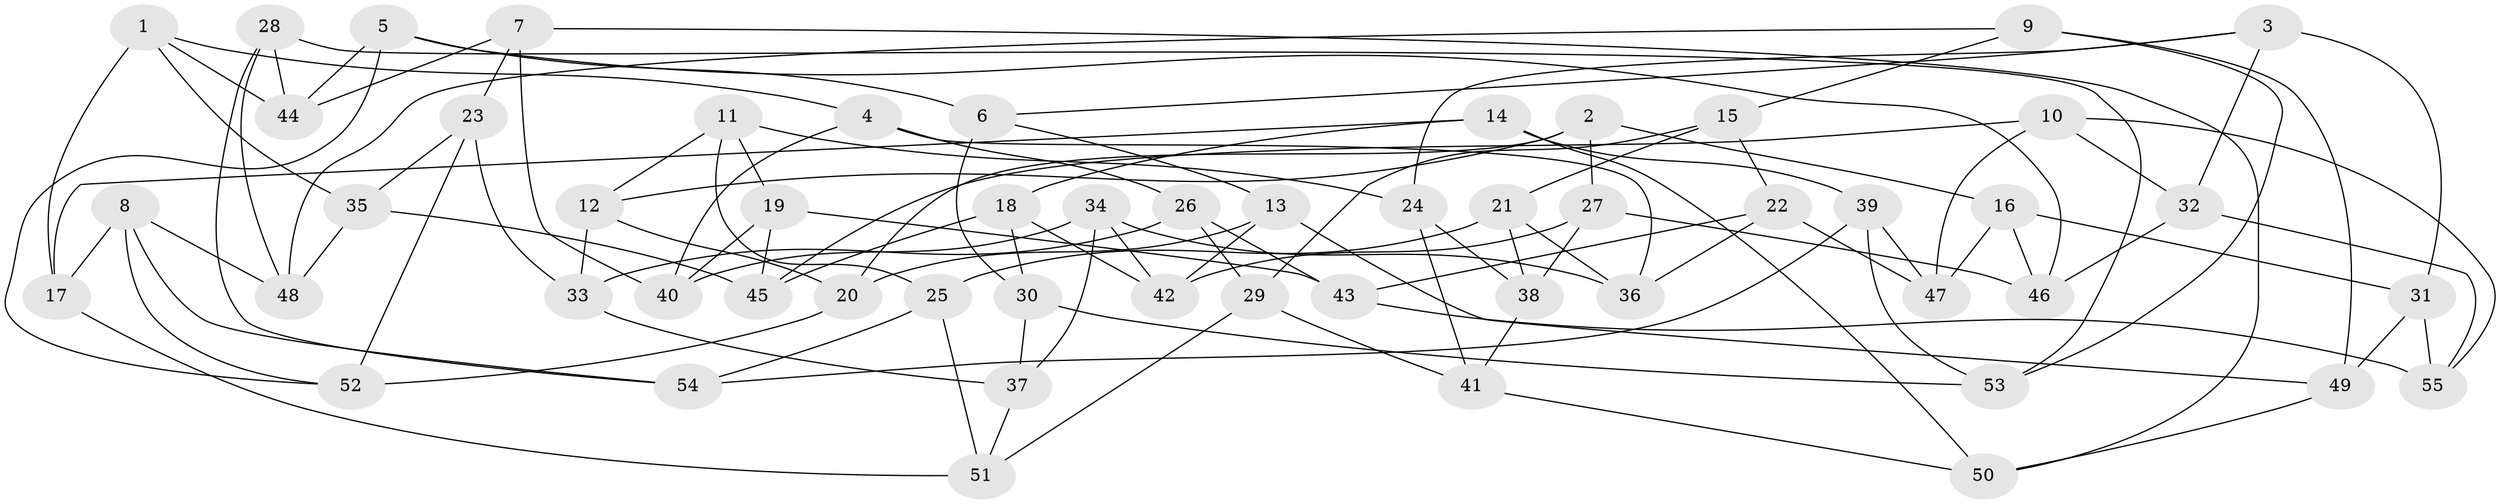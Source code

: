 // Generated by graph-tools (version 1.1) at 2025/27/03/09/25 03:27:01]
// undirected, 55 vertices, 110 edges
graph export_dot {
graph [start="1"]
  node [color=gray90,style=filled];
  1;
  2;
  3;
  4;
  5;
  6;
  7;
  8;
  9;
  10;
  11;
  12;
  13;
  14;
  15;
  16;
  17;
  18;
  19;
  20;
  21;
  22;
  23;
  24;
  25;
  26;
  27;
  28;
  29;
  30;
  31;
  32;
  33;
  34;
  35;
  36;
  37;
  38;
  39;
  40;
  41;
  42;
  43;
  44;
  45;
  46;
  47;
  48;
  49;
  50;
  51;
  52;
  53;
  54;
  55;
  1 -- 44;
  1 -- 17;
  1 -- 35;
  1 -- 4;
  2 -- 16;
  2 -- 27;
  2 -- 20;
  2 -- 12;
  3 -- 24;
  3 -- 6;
  3 -- 31;
  3 -- 32;
  4 -- 36;
  4 -- 26;
  4 -- 40;
  5 -- 6;
  5 -- 44;
  5 -- 46;
  5 -- 52;
  6 -- 13;
  6 -- 30;
  7 -- 40;
  7 -- 50;
  7 -- 44;
  7 -- 23;
  8 -- 54;
  8 -- 48;
  8 -- 52;
  8 -- 17;
  9 -- 53;
  9 -- 15;
  9 -- 49;
  9 -- 48;
  10 -- 55;
  10 -- 45;
  10 -- 32;
  10 -- 47;
  11 -- 24;
  11 -- 12;
  11 -- 19;
  11 -- 25;
  12 -- 33;
  12 -- 20;
  13 -- 20;
  13 -- 42;
  13 -- 49;
  14 -- 17;
  14 -- 18;
  14 -- 50;
  14 -- 39;
  15 -- 29;
  15 -- 22;
  15 -- 21;
  16 -- 46;
  16 -- 47;
  16 -- 31;
  17 -- 51;
  18 -- 42;
  18 -- 45;
  18 -- 30;
  19 -- 43;
  19 -- 45;
  19 -- 40;
  20 -- 52;
  21 -- 25;
  21 -- 38;
  21 -- 36;
  22 -- 43;
  22 -- 47;
  22 -- 36;
  23 -- 52;
  23 -- 33;
  23 -- 35;
  24 -- 38;
  24 -- 41;
  25 -- 51;
  25 -- 54;
  26 -- 29;
  26 -- 43;
  26 -- 33;
  27 -- 46;
  27 -- 38;
  27 -- 42;
  28 -- 44;
  28 -- 54;
  28 -- 48;
  28 -- 53;
  29 -- 51;
  29 -- 41;
  30 -- 37;
  30 -- 53;
  31 -- 49;
  31 -- 55;
  32 -- 55;
  32 -- 46;
  33 -- 37;
  34 -- 40;
  34 -- 37;
  34 -- 42;
  34 -- 36;
  35 -- 48;
  35 -- 45;
  37 -- 51;
  38 -- 41;
  39 -- 53;
  39 -- 47;
  39 -- 54;
  41 -- 50;
  43 -- 55;
  49 -- 50;
}
